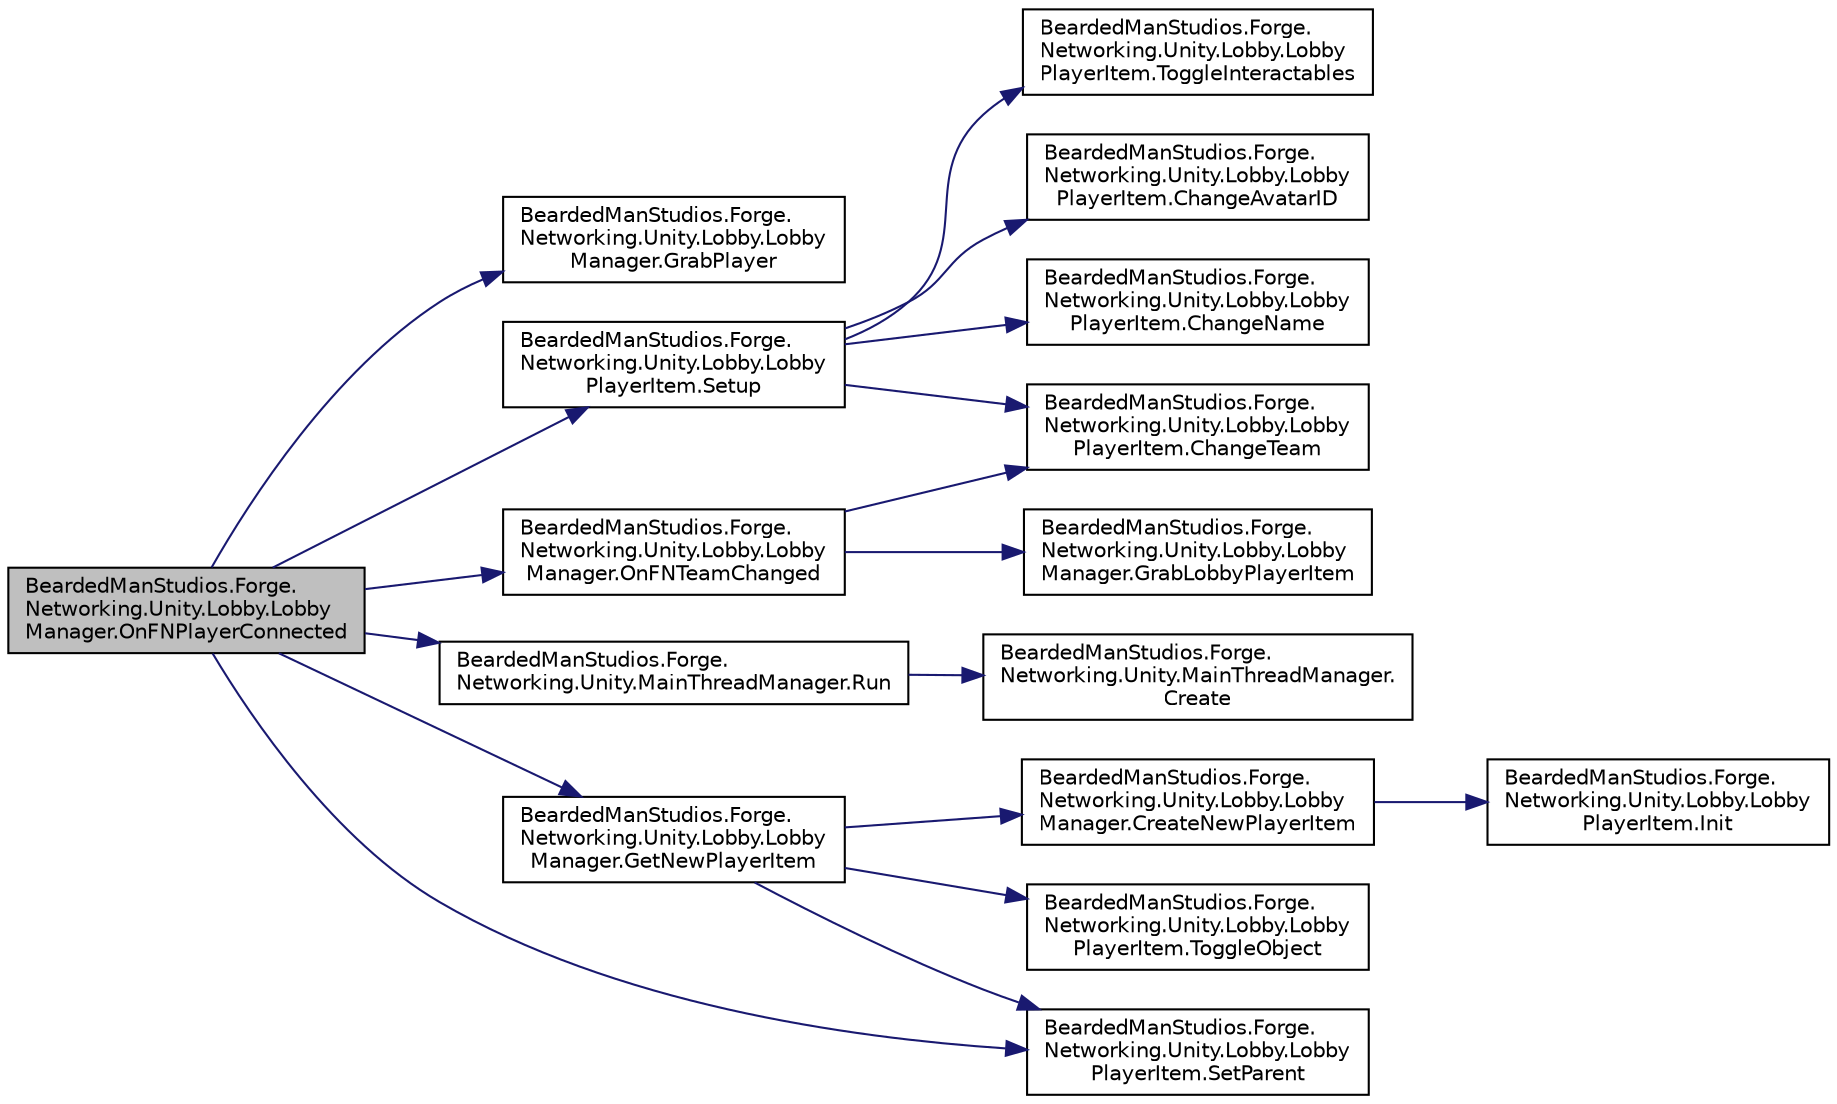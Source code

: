 digraph "BeardedManStudios.Forge.Networking.Unity.Lobby.LobbyManager.OnFNPlayerConnected"
{
 // LATEX_PDF_SIZE
  edge [fontname="Helvetica",fontsize="10",labelfontname="Helvetica",labelfontsize="10"];
  node [fontname="Helvetica",fontsize="10",shape=record];
  rankdir="LR";
  Node83 [label="BeardedManStudios.Forge.\lNetworking.Unity.Lobby.Lobby\lManager.OnFNPlayerConnected",height=0.2,width=0.4,color="black", fillcolor="grey75", style="filled", fontcolor="black",tooltip=" "];
  Node83 -> Node84 [color="midnightblue",fontsize="10",style="solid",fontname="Helvetica"];
  Node84 [label="BeardedManStudios.Forge.\lNetworking.Unity.Lobby.Lobby\lManager.GrabPlayer",height=0.2,width=0.4,color="black", fillcolor="white", style="filled",URL="$class_bearded_man_studios_1_1_forge_1_1_networking_1_1_unity_1_1_lobby_1_1_lobby_manager.html#a1e92208289f18b60fa2103fec63e579d",tooltip=" "];
  Node83 -> Node85 [color="midnightblue",fontsize="10",style="solid",fontname="Helvetica"];
  Node85 [label="BeardedManStudios.Forge.\lNetworking.Unity.Lobby.Lobby\lManager.OnFNTeamChanged",height=0.2,width=0.4,color="black", fillcolor="white", style="filled",URL="$class_bearded_man_studios_1_1_forge_1_1_networking_1_1_unity_1_1_lobby_1_1_lobby_manager.html#a9b78b3b8747172795ed64ff2b70b96a2",tooltip=" "];
  Node85 -> Node86 [color="midnightblue",fontsize="10",style="solid",fontname="Helvetica"];
  Node86 [label="BeardedManStudios.Forge.\lNetworking.Unity.Lobby.Lobby\lPlayerItem.ChangeTeam",height=0.2,width=0.4,color="black", fillcolor="white", style="filled",URL="$class_bearded_man_studios_1_1_forge_1_1_networking_1_1_unity_1_1_lobby_1_1_lobby_player_item.html#a794773569a51e5e80578cd79f498b96d",tooltip=" "];
  Node85 -> Node87 [color="midnightblue",fontsize="10",style="solid",fontname="Helvetica"];
  Node87 [label="BeardedManStudios.Forge.\lNetworking.Unity.Lobby.Lobby\lManager.GrabLobbyPlayerItem",height=0.2,width=0.4,color="black", fillcolor="white", style="filled",URL="$class_bearded_man_studios_1_1_forge_1_1_networking_1_1_unity_1_1_lobby_1_1_lobby_manager.html#a2926f9c419dc243610b8e1c097226ce1",tooltip=" "];
  Node83 -> Node88 [color="midnightblue",fontsize="10",style="solid",fontname="Helvetica"];
  Node88 [label="BeardedManStudios.Forge.\lNetworking.Unity.MainThreadManager.Run",height=0.2,width=0.4,color="black", fillcolor="white", style="filled",URL="$class_bearded_man_studios_1_1_forge_1_1_networking_1_1_unity_1_1_main_thread_manager.html#a7af2419cbe4e68c03830072a2fb535b8",tooltip="Add a function to the list of functions to call on the main thread via the Update function"];
  Node88 -> Node89 [color="midnightblue",fontsize="10",style="solid",fontname="Helvetica"];
  Node89 [label="BeardedManStudios.Forge.\lNetworking.Unity.MainThreadManager.\lCreate",height=0.2,width=0.4,color="black", fillcolor="white", style="filled",URL="$class_bearded_man_studios_1_1_forge_1_1_networking_1_1_unity_1_1_main_thread_manager.html#a1c20676eb649b3ce5d53a15f1d57c7e4",tooltip="This will create a main thread manager if one is not already created"];
  Node83 -> Node90 [color="midnightblue",fontsize="10",style="solid",fontname="Helvetica"];
  Node90 [label="BeardedManStudios.Forge.\lNetworking.Unity.Lobby.Lobby\lManager.GetNewPlayerItem",height=0.2,width=0.4,color="black", fillcolor="white", style="filled",URL="$class_bearded_man_studios_1_1_forge_1_1_networking_1_1_unity_1_1_lobby_1_1_lobby_manager.html#a2e757989e35aa5db2fa699433b71bb50",tooltip=" "];
  Node90 -> Node91 [color="midnightblue",fontsize="10",style="solid",fontname="Helvetica"];
  Node91 [label="BeardedManStudios.Forge.\lNetworking.Unity.Lobby.Lobby\lManager.CreateNewPlayerItem",height=0.2,width=0.4,color="black", fillcolor="white", style="filled",URL="$class_bearded_man_studios_1_1_forge_1_1_networking_1_1_unity_1_1_lobby_1_1_lobby_manager.html#a82ac65d0caa90dfbb79b94b9117fa714",tooltip=" "];
  Node91 -> Node92 [color="midnightblue",fontsize="10",style="solid",fontname="Helvetica"];
  Node92 [label="BeardedManStudios.Forge.\lNetworking.Unity.Lobby.Lobby\lPlayerItem.Init",height=0.2,width=0.4,color="black", fillcolor="white", style="filled",URL="$class_bearded_man_studios_1_1_forge_1_1_networking_1_1_unity_1_1_lobby_1_1_lobby_player_item.html#a16880947aec4efd06cf18c1b64d61cc1",tooltip=" "];
  Node90 -> Node93 [color="midnightblue",fontsize="10",style="solid",fontname="Helvetica"];
  Node93 [label="BeardedManStudios.Forge.\lNetworking.Unity.Lobby.Lobby\lPlayerItem.ToggleObject",height=0.2,width=0.4,color="black", fillcolor="white", style="filled",URL="$class_bearded_man_studios_1_1_forge_1_1_networking_1_1_unity_1_1_lobby_1_1_lobby_player_item.html#ad3062cd289f1ad71d6b874be7d4156d7",tooltip=" "];
  Node90 -> Node94 [color="midnightblue",fontsize="10",style="solid",fontname="Helvetica"];
  Node94 [label="BeardedManStudios.Forge.\lNetworking.Unity.Lobby.Lobby\lPlayerItem.SetParent",height=0.2,width=0.4,color="black", fillcolor="white", style="filled",URL="$class_bearded_man_studios_1_1_forge_1_1_networking_1_1_unity_1_1_lobby_1_1_lobby_player_item.html#a5830a5bdfcc09044abeb32d9f402fd73",tooltip=" "];
  Node83 -> Node95 [color="midnightblue",fontsize="10",style="solid",fontname="Helvetica"];
  Node95 [label="BeardedManStudios.Forge.\lNetworking.Unity.Lobby.Lobby\lPlayerItem.Setup",height=0.2,width=0.4,color="black", fillcolor="white", style="filled",URL="$class_bearded_man_studios_1_1_forge_1_1_networking_1_1_unity_1_1_lobby_1_1_lobby_player_item.html#a8cf1332cf3923871a66412f9dbd09e12",tooltip=" "];
  Node95 -> Node96 [color="midnightblue",fontsize="10",style="solid",fontname="Helvetica"];
  Node96 [label="BeardedManStudios.Forge.\lNetworking.Unity.Lobby.Lobby\lPlayerItem.ToggleInteractables",height=0.2,width=0.4,color="black", fillcolor="white", style="filled",URL="$class_bearded_man_studios_1_1_forge_1_1_networking_1_1_unity_1_1_lobby_1_1_lobby_player_item.html#a430ff8864852dd67ce208604f8cbcf11",tooltip=" "];
  Node95 -> Node97 [color="midnightblue",fontsize="10",style="solid",fontname="Helvetica"];
  Node97 [label="BeardedManStudios.Forge.\lNetworking.Unity.Lobby.Lobby\lPlayerItem.ChangeAvatarID",height=0.2,width=0.4,color="black", fillcolor="white", style="filled",URL="$class_bearded_man_studios_1_1_forge_1_1_networking_1_1_unity_1_1_lobby_1_1_lobby_player_item.html#a9d5a8d95b1cf70f6e7f8ed87fa9e1b28",tooltip=" "];
  Node95 -> Node98 [color="midnightblue",fontsize="10",style="solid",fontname="Helvetica"];
  Node98 [label="BeardedManStudios.Forge.\lNetworking.Unity.Lobby.Lobby\lPlayerItem.ChangeName",height=0.2,width=0.4,color="black", fillcolor="white", style="filled",URL="$class_bearded_man_studios_1_1_forge_1_1_networking_1_1_unity_1_1_lobby_1_1_lobby_player_item.html#aec157ab3177d70ca12eded527d7e4200",tooltip=" "];
  Node95 -> Node86 [color="midnightblue",fontsize="10",style="solid",fontname="Helvetica"];
  Node83 -> Node94 [color="midnightblue",fontsize="10",style="solid",fontname="Helvetica"];
}
